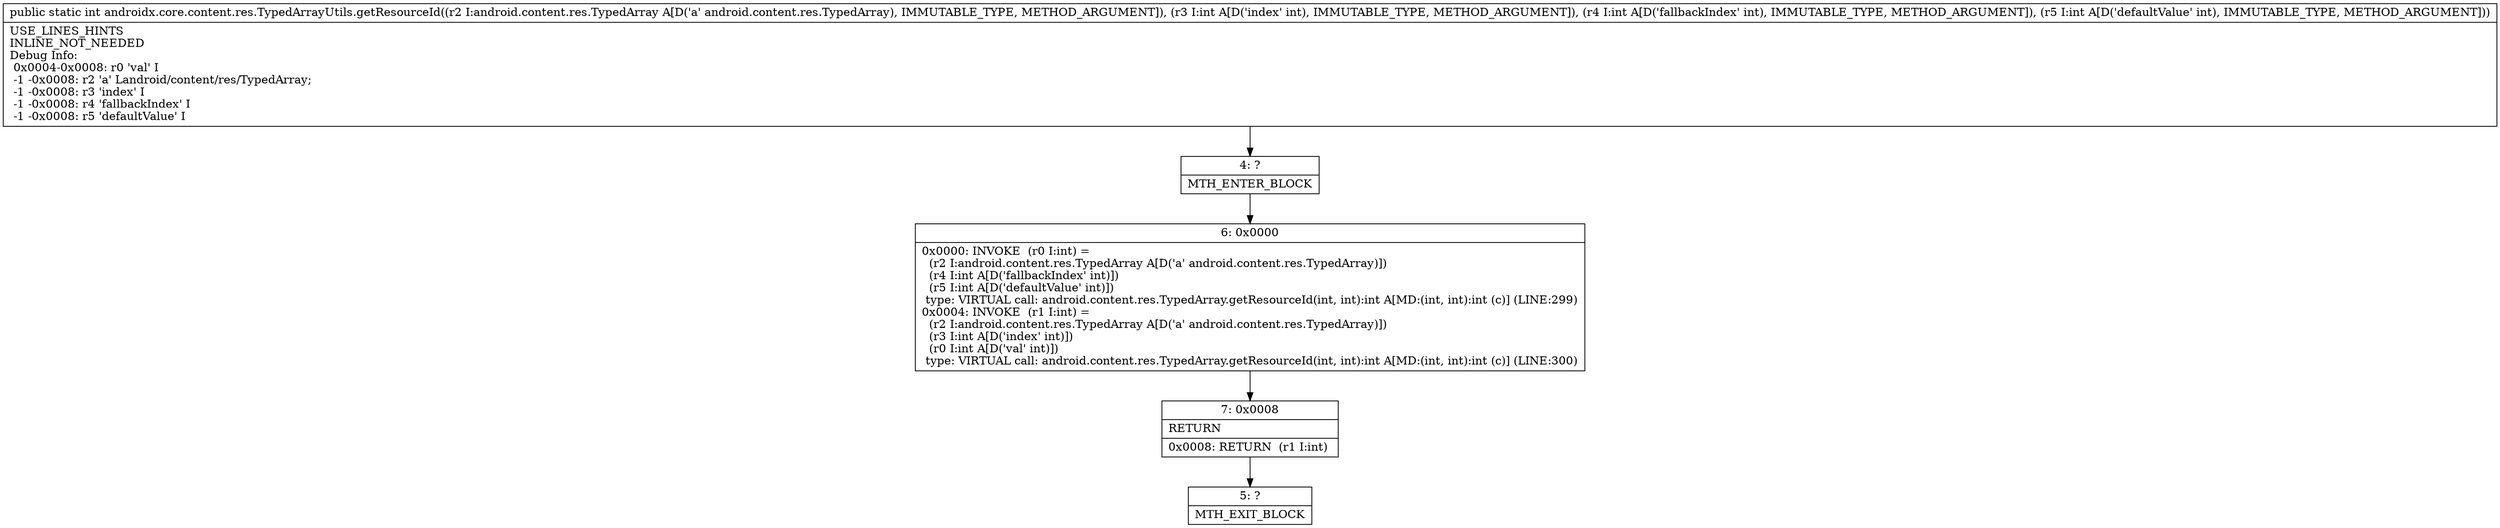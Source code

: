 digraph "CFG forandroidx.core.content.res.TypedArrayUtils.getResourceId(Landroid\/content\/res\/TypedArray;III)I" {
Node_4 [shape=record,label="{4\:\ ?|MTH_ENTER_BLOCK\l}"];
Node_6 [shape=record,label="{6\:\ 0x0000|0x0000: INVOKE  (r0 I:int) = \l  (r2 I:android.content.res.TypedArray A[D('a' android.content.res.TypedArray)])\l  (r4 I:int A[D('fallbackIndex' int)])\l  (r5 I:int A[D('defaultValue' int)])\l type: VIRTUAL call: android.content.res.TypedArray.getResourceId(int, int):int A[MD:(int, int):int (c)] (LINE:299)\l0x0004: INVOKE  (r1 I:int) = \l  (r2 I:android.content.res.TypedArray A[D('a' android.content.res.TypedArray)])\l  (r3 I:int A[D('index' int)])\l  (r0 I:int A[D('val' int)])\l type: VIRTUAL call: android.content.res.TypedArray.getResourceId(int, int):int A[MD:(int, int):int (c)] (LINE:300)\l}"];
Node_7 [shape=record,label="{7\:\ 0x0008|RETURN\l|0x0008: RETURN  (r1 I:int) \l}"];
Node_5 [shape=record,label="{5\:\ ?|MTH_EXIT_BLOCK\l}"];
MethodNode[shape=record,label="{public static int androidx.core.content.res.TypedArrayUtils.getResourceId((r2 I:android.content.res.TypedArray A[D('a' android.content.res.TypedArray), IMMUTABLE_TYPE, METHOD_ARGUMENT]), (r3 I:int A[D('index' int), IMMUTABLE_TYPE, METHOD_ARGUMENT]), (r4 I:int A[D('fallbackIndex' int), IMMUTABLE_TYPE, METHOD_ARGUMENT]), (r5 I:int A[D('defaultValue' int), IMMUTABLE_TYPE, METHOD_ARGUMENT]))  | USE_LINES_HINTS\lINLINE_NOT_NEEDED\lDebug Info:\l  0x0004\-0x0008: r0 'val' I\l  \-1 \-0x0008: r2 'a' Landroid\/content\/res\/TypedArray;\l  \-1 \-0x0008: r3 'index' I\l  \-1 \-0x0008: r4 'fallbackIndex' I\l  \-1 \-0x0008: r5 'defaultValue' I\l}"];
MethodNode -> Node_4;Node_4 -> Node_6;
Node_6 -> Node_7;
Node_7 -> Node_5;
}

